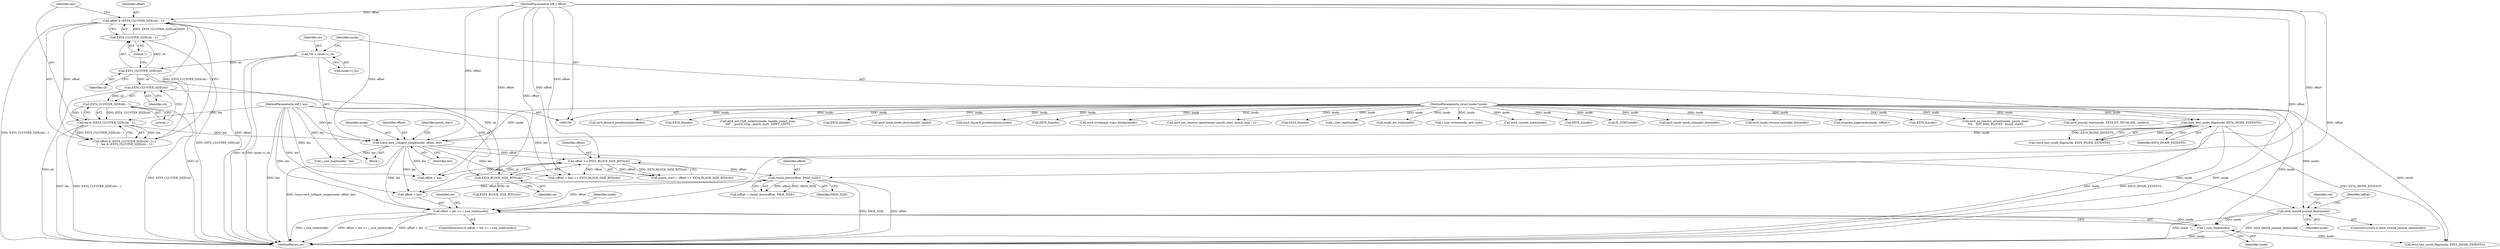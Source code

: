 digraph "0_linux_ea3d7209ca01da209cda6f0dea8be9cc4b7a933b@API" {
"1000216" [label="(Call,offset + len >= i_size_read(inode))"];
"1000195" [label="(Call,round_down(offset, PAGE_SIZE))"];
"1000111" [label="(MethodParameterIn,loff_t offset)"];
"1000167" [label="(Call,offset >> EXT4_BLOCK_SIZE_BITS(sb))"];
"1000161" [label="(Call,trace_ext4_collapse_range(inode, offset, len))"];
"1000129" [label="(Call,ext4_test_inode_flag(inode, EXT4_INODE_EXTENTS))"];
"1000110" [label="(MethodParameterIn,struct inode *inode)"];
"1000137" [label="(Call,offset & (EXT4_CLUSTER_SIZE(sb) - 1))"];
"1000139" [label="(Call,EXT4_CLUSTER_SIZE(sb) - 1)"];
"1000140" [label="(Call,EXT4_CLUSTER_SIZE(sb))"];
"1000115" [label="(Call,*sb = inode->i_sb)"];
"1000143" [label="(Call,len & (EXT4_CLUSTER_SIZE(sb) - 1))"];
"1000112" [label="(MethodParameterIn,loff_t len)"];
"1000145" [label="(Call,EXT4_CLUSTER_SIZE(sb) - 1)"];
"1000146" [label="(Call,EXT4_CLUSTER_SIZE(sb))"];
"1000169" [label="(Call,EXT4_BLOCK_SIZE_BITS(sb))"];
"1000220" [label="(Call,i_size_read(inode))"];
"1000180" [label="(Call,ext4_should_journal_data(inode))"];
"1000327" [label="(Call,EXT4_I(inode))"];
"1000384" [label="(MethodReturn,int)"];
"1000334" [label="(Call,i_size_read(inode))"];
"1000244" [label="(Call,inode_dio_wait(inode))"];
"1000337" [label="(Call,i_size_write(inode, new_size))"];
"1000365" [label="(Call,ext4_current_time(inode))"];
"1000195" [label="(Call,round_down(offset, PAGE_SIZE))"];
"1000180" [label="(Call,ext4_should_journal_data(inode))"];
"1000141" [label="(Identifier,sb)"];
"1000162" [label="(Identifier,inode)"];
"1000142" [label="(Literal,1)"];
"1000138" [label="(Identifier,offset)"];
"1000117" [label="(Call,inode->i_sb)"];
"1000268" [label="(Call,EXT4_I(inode))"];
"1000140" [label="(Call,EXT4_CLUSTER_SIZE(sb))"];
"1000110" [label="(MethodParameterIn,struct inode *inode)"];
"1000353" [label="(Call,IS_SYNC(inode))"];
"1000168" [label="(Identifier,offset)"];
"1000242" [label="(Call,ext4_inode_block_unlocked_dio(inode))"];
"1000115" [label="(Call,*sb = inode->i_sb)"];
"1000163" [label="(Identifier,offset)"];
"1000173" [label="(Call,(offset + len) >> EXT4_BLOCK_SIZE_BITS(sb))"];
"1000136" [label="(Call,offset & (EXT4_CLUSTER_SIZE(sb) - 1) ||\n\t    len & (EXT4_CLUSTER_SIZE(sb) - 1))"];
"1000170" [label="(Identifier,sb)"];
"1000161" [label="(Call,trace_ext4_collapse_range(inode, offset, len))"];
"1000129" [label="(Call,ext4_test_inode_flag(inode, EXT4_INODE_EXTENTS))"];
"1000374" [label="(Call,ext4_inode_resume_unlocked_dio(inode))"];
"1000177" [label="(Call,EXT4_BLOCK_SIZE_BITS(sb))"];
"1000113" [label="(Block,)"];
"1000216" [label="(Call,offset + len >= i_size_read(inode))"];
"1000164" [label="(Identifier,len)"];
"1000239" [label="(Call,truncate_pagecache(inode, ioffset))"];
"1000147" [label="(Identifier,sb)"];
"1000111" [label="(MethodParameterIn,loff_t offset)"];
"1000174" [label="(Call,offset + len)"];
"1000169" [label="(Call,EXT4_BLOCK_SIZE_BITS(sb))"];
"1000349" [label="(Call,EXT4_I(inode))"];
"1000275" [label="(Call,ext4_es_remove_extent(inode, punch_start,\n\t\t\t\t    EXT_MAX_BLOCKS - punch_start))"];
"1000165" [label="(Call,punch_start = offset >> EXT4_BLOCK_SIZE_BITS(sb))"];
"1000112" [label="(MethodParameterIn,loff_t len)"];
"1000131" [label="(Identifier,EXT4_INODE_EXTENTS)"];
"1000252" [label="(Call,ext4_journal_start(inode, EXT4_HT_TRUNCATE, credits))"];
"1000309" [label="(Call,ext4_discard_preallocations(inode))"];
"1000230" [label="(Call,ext4_test_inode_flag(inode, EXT4_INODE_EXTENTS))"];
"1000221" [label="(Identifier,inode)"];
"1000197" [label="(Identifier,PAGE_SIZE)"];
"1000287" [label="(Call,EXT4_I(inode))"];
"1000313" [label="(Call,ext4_ext_shift_extents(inode, handle, punch_stop,\n\t\t\t\t     punch_stop - punch_start, SHIFT_LEFT))"];
"1000145" [label="(Call,EXT4_CLUSTER_SIZE(sb) - 1)"];
"1000220" [label="(Call,i_size_read(inode))"];
"1000342" [label="(Call,EXT4_I(inode))"];
"1000367" [label="(Call,ext4_mark_inode_dirty(handle, inode))"];
"1000193" [label="(Call,ioffset = round_down(offset, PAGE_SIZE))"];
"1000128" [label="(Call,!ext4_test_inode_flag(inode, EXT4_INODE_EXTENTS))"];
"1000271" [label="(Call,ext4_discard_preallocations(inode))"];
"1000305" [label="(Call,EXT4_I(inode))"];
"1000184" [label="(Identifier,ret)"];
"1000196" [label="(Identifier,offset)"];
"1000333" [label="(Call,i_size_read(inode) - len)"];
"1000231" [label="(Identifier,inode)"];
"1000116" [label="(Identifier,sb)"];
"1000139" [label="(Call,EXT4_CLUSTER_SIZE(sb) - 1)"];
"1000167" [label="(Call,offset >> EXT4_BLOCK_SIZE_BITS(sb))"];
"1000137" [label="(Call,offset & (EXT4_CLUSTER_SIZE(sb) - 1))"];
"1000248" [label="(Call,ext4_writepage_trans_blocks(inode))"];
"1000217" [label="(Call,offset + len)"];
"1000148" [label="(Literal,1)"];
"1000224" [label="(Identifier,ret)"];
"1000179" [label="(ControlStructure,if (ext4_should_journal_data(inode)))"];
"1000146" [label="(Call,EXT4_CLUSTER_SIZE(sb))"];
"1000130" [label="(Identifier,inode)"];
"1000166" [label="(Identifier,punch_start)"];
"1000143" [label="(Call,len & (EXT4_CLUSTER_SIZE(sb) - 1))"];
"1000181" [label="(Identifier,inode)"];
"1000194" [label="(Identifier,ioffset)"];
"1000293" [label="(Call,ext4_ext_remove_space(inode, punch_start, punch_stop - 1))"];
"1000215" [label="(ControlStructure,if (offset + len >= i_size_read(inode)))"];
"1000144" [label="(Identifier,len)"];
"1000216" -> "1000215"  [label="AST: "];
"1000216" -> "1000220"  [label="CFG: "];
"1000217" -> "1000216"  [label="AST: "];
"1000220" -> "1000216"  [label="AST: "];
"1000224" -> "1000216"  [label="CFG: "];
"1000231" -> "1000216"  [label="CFG: "];
"1000216" -> "1000384"  [label="DDG: offset + len >= i_size_read(inode)"];
"1000216" -> "1000384"  [label="DDG: offset + len"];
"1000216" -> "1000384"  [label="DDG: i_size_read(inode)"];
"1000195" -> "1000216"  [label="DDG: offset"];
"1000111" -> "1000216"  [label="DDG: offset"];
"1000112" -> "1000216"  [label="DDG: len"];
"1000161" -> "1000216"  [label="DDG: len"];
"1000220" -> "1000216"  [label="DDG: inode"];
"1000195" -> "1000193"  [label="AST: "];
"1000195" -> "1000197"  [label="CFG: "];
"1000196" -> "1000195"  [label="AST: "];
"1000197" -> "1000195"  [label="AST: "];
"1000193" -> "1000195"  [label="CFG: "];
"1000195" -> "1000384"  [label="DDG: PAGE_SIZE"];
"1000195" -> "1000384"  [label="DDG: offset"];
"1000195" -> "1000193"  [label="DDG: offset"];
"1000195" -> "1000193"  [label="DDG: PAGE_SIZE"];
"1000111" -> "1000195"  [label="DDG: offset"];
"1000167" -> "1000195"  [label="DDG: offset"];
"1000195" -> "1000217"  [label="DDG: offset"];
"1000111" -> "1000109"  [label="AST: "];
"1000111" -> "1000384"  [label="DDG: offset"];
"1000111" -> "1000137"  [label="DDG: offset"];
"1000111" -> "1000161"  [label="DDG: offset"];
"1000111" -> "1000167"  [label="DDG: offset"];
"1000111" -> "1000173"  [label="DDG: offset"];
"1000111" -> "1000174"  [label="DDG: offset"];
"1000111" -> "1000217"  [label="DDG: offset"];
"1000167" -> "1000165"  [label="AST: "];
"1000167" -> "1000169"  [label="CFG: "];
"1000168" -> "1000167"  [label="AST: "];
"1000169" -> "1000167"  [label="AST: "];
"1000165" -> "1000167"  [label="CFG: "];
"1000167" -> "1000165"  [label="DDG: offset"];
"1000167" -> "1000165"  [label="DDG: EXT4_BLOCK_SIZE_BITS(sb)"];
"1000161" -> "1000167"  [label="DDG: offset"];
"1000169" -> "1000167"  [label="DDG: sb"];
"1000167" -> "1000173"  [label="DDG: offset"];
"1000167" -> "1000174"  [label="DDG: offset"];
"1000161" -> "1000113"  [label="AST: "];
"1000161" -> "1000164"  [label="CFG: "];
"1000162" -> "1000161"  [label="AST: "];
"1000163" -> "1000161"  [label="AST: "];
"1000164" -> "1000161"  [label="AST: "];
"1000166" -> "1000161"  [label="CFG: "];
"1000161" -> "1000384"  [label="DDG: trace_ext4_collapse_range(inode, offset, len)"];
"1000129" -> "1000161"  [label="DDG: inode"];
"1000110" -> "1000161"  [label="DDG: inode"];
"1000137" -> "1000161"  [label="DDG: offset"];
"1000143" -> "1000161"  [label="DDG: len"];
"1000112" -> "1000161"  [label="DDG: len"];
"1000161" -> "1000173"  [label="DDG: len"];
"1000161" -> "1000174"  [label="DDG: len"];
"1000161" -> "1000180"  [label="DDG: inode"];
"1000161" -> "1000217"  [label="DDG: len"];
"1000161" -> "1000333"  [label="DDG: len"];
"1000129" -> "1000128"  [label="AST: "];
"1000129" -> "1000131"  [label="CFG: "];
"1000130" -> "1000129"  [label="AST: "];
"1000131" -> "1000129"  [label="AST: "];
"1000128" -> "1000129"  [label="CFG: "];
"1000129" -> "1000384"  [label="DDG: inode"];
"1000129" -> "1000384"  [label="DDG: EXT4_INODE_EXTENTS"];
"1000129" -> "1000128"  [label="DDG: inode"];
"1000129" -> "1000128"  [label="DDG: EXT4_INODE_EXTENTS"];
"1000110" -> "1000129"  [label="DDG: inode"];
"1000129" -> "1000230"  [label="DDG: EXT4_INODE_EXTENTS"];
"1000110" -> "1000109"  [label="AST: "];
"1000110" -> "1000384"  [label="DDG: inode"];
"1000110" -> "1000180"  [label="DDG: inode"];
"1000110" -> "1000220"  [label="DDG: inode"];
"1000110" -> "1000230"  [label="DDG: inode"];
"1000110" -> "1000239"  [label="DDG: inode"];
"1000110" -> "1000242"  [label="DDG: inode"];
"1000110" -> "1000244"  [label="DDG: inode"];
"1000110" -> "1000248"  [label="DDG: inode"];
"1000110" -> "1000252"  [label="DDG: inode"];
"1000110" -> "1000268"  [label="DDG: inode"];
"1000110" -> "1000271"  [label="DDG: inode"];
"1000110" -> "1000275"  [label="DDG: inode"];
"1000110" -> "1000287"  [label="DDG: inode"];
"1000110" -> "1000293"  [label="DDG: inode"];
"1000110" -> "1000305"  [label="DDG: inode"];
"1000110" -> "1000309"  [label="DDG: inode"];
"1000110" -> "1000313"  [label="DDG: inode"];
"1000110" -> "1000327"  [label="DDG: inode"];
"1000110" -> "1000334"  [label="DDG: inode"];
"1000110" -> "1000337"  [label="DDG: inode"];
"1000110" -> "1000342"  [label="DDG: inode"];
"1000110" -> "1000349"  [label="DDG: inode"];
"1000110" -> "1000353"  [label="DDG: inode"];
"1000110" -> "1000365"  [label="DDG: inode"];
"1000110" -> "1000367"  [label="DDG: inode"];
"1000110" -> "1000374"  [label="DDG: inode"];
"1000137" -> "1000136"  [label="AST: "];
"1000137" -> "1000139"  [label="CFG: "];
"1000138" -> "1000137"  [label="AST: "];
"1000139" -> "1000137"  [label="AST: "];
"1000144" -> "1000137"  [label="CFG: "];
"1000136" -> "1000137"  [label="CFG: "];
"1000137" -> "1000384"  [label="DDG: EXT4_CLUSTER_SIZE(sb) - 1"];
"1000137" -> "1000384"  [label="DDG: offset"];
"1000137" -> "1000136"  [label="DDG: offset"];
"1000137" -> "1000136"  [label="DDG: EXT4_CLUSTER_SIZE(sb) - 1"];
"1000139" -> "1000137"  [label="DDG: EXT4_CLUSTER_SIZE(sb)"];
"1000139" -> "1000137"  [label="DDG: 1"];
"1000139" -> "1000142"  [label="CFG: "];
"1000140" -> "1000139"  [label="AST: "];
"1000142" -> "1000139"  [label="AST: "];
"1000139" -> "1000384"  [label="DDG: EXT4_CLUSTER_SIZE(sb)"];
"1000140" -> "1000139"  [label="DDG: sb"];
"1000140" -> "1000141"  [label="CFG: "];
"1000141" -> "1000140"  [label="AST: "];
"1000142" -> "1000140"  [label="CFG: "];
"1000140" -> "1000384"  [label="DDG: sb"];
"1000115" -> "1000140"  [label="DDG: sb"];
"1000140" -> "1000146"  [label="DDG: sb"];
"1000140" -> "1000169"  [label="DDG: sb"];
"1000115" -> "1000113"  [label="AST: "];
"1000115" -> "1000117"  [label="CFG: "];
"1000116" -> "1000115"  [label="AST: "];
"1000117" -> "1000115"  [label="AST: "];
"1000130" -> "1000115"  [label="CFG: "];
"1000115" -> "1000384"  [label="DDG: inode->i_sb"];
"1000115" -> "1000384"  [label="DDG: sb"];
"1000143" -> "1000136"  [label="AST: "];
"1000143" -> "1000145"  [label="CFG: "];
"1000144" -> "1000143"  [label="AST: "];
"1000145" -> "1000143"  [label="AST: "];
"1000136" -> "1000143"  [label="CFG: "];
"1000143" -> "1000384"  [label="DDG: len"];
"1000143" -> "1000384"  [label="DDG: EXT4_CLUSTER_SIZE(sb) - 1"];
"1000143" -> "1000136"  [label="DDG: len"];
"1000143" -> "1000136"  [label="DDG: EXT4_CLUSTER_SIZE(sb) - 1"];
"1000112" -> "1000143"  [label="DDG: len"];
"1000145" -> "1000143"  [label="DDG: EXT4_CLUSTER_SIZE(sb)"];
"1000145" -> "1000143"  [label="DDG: 1"];
"1000112" -> "1000109"  [label="AST: "];
"1000112" -> "1000384"  [label="DDG: len"];
"1000112" -> "1000173"  [label="DDG: len"];
"1000112" -> "1000174"  [label="DDG: len"];
"1000112" -> "1000217"  [label="DDG: len"];
"1000112" -> "1000333"  [label="DDG: len"];
"1000145" -> "1000148"  [label="CFG: "];
"1000146" -> "1000145"  [label="AST: "];
"1000148" -> "1000145"  [label="AST: "];
"1000145" -> "1000384"  [label="DDG: EXT4_CLUSTER_SIZE(sb)"];
"1000146" -> "1000145"  [label="DDG: sb"];
"1000146" -> "1000147"  [label="CFG: "];
"1000147" -> "1000146"  [label="AST: "];
"1000148" -> "1000146"  [label="CFG: "];
"1000146" -> "1000384"  [label="DDG: sb"];
"1000146" -> "1000169"  [label="DDG: sb"];
"1000169" -> "1000170"  [label="CFG: "];
"1000170" -> "1000169"  [label="AST: "];
"1000169" -> "1000177"  [label="DDG: sb"];
"1000220" -> "1000221"  [label="CFG: "];
"1000221" -> "1000220"  [label="AST: "];
"1000220" -> "1000384"  [label="DDG: inode"];
"1000180" -> "1000220"  [label="DDG: inode"];
"1000220" -> "1000230"  [label="DDG: inode"];
"1000180" -> "1000179"  [label="AST: "];
"1000180" -> "1000181"  [label="CFG: "];
"1000181" -> "1000180"  [label="AST: "];
"1000184" -> "1000180"  [label="CFG: "];
"1000194" -> "1000180"  [label="CFG: "];
"1000180" -> "1000384"  [label="DDG: inode"];
"1000180" -> "1000384"  [label="DDG: ext4_should_journal_data(inode)"];
}
